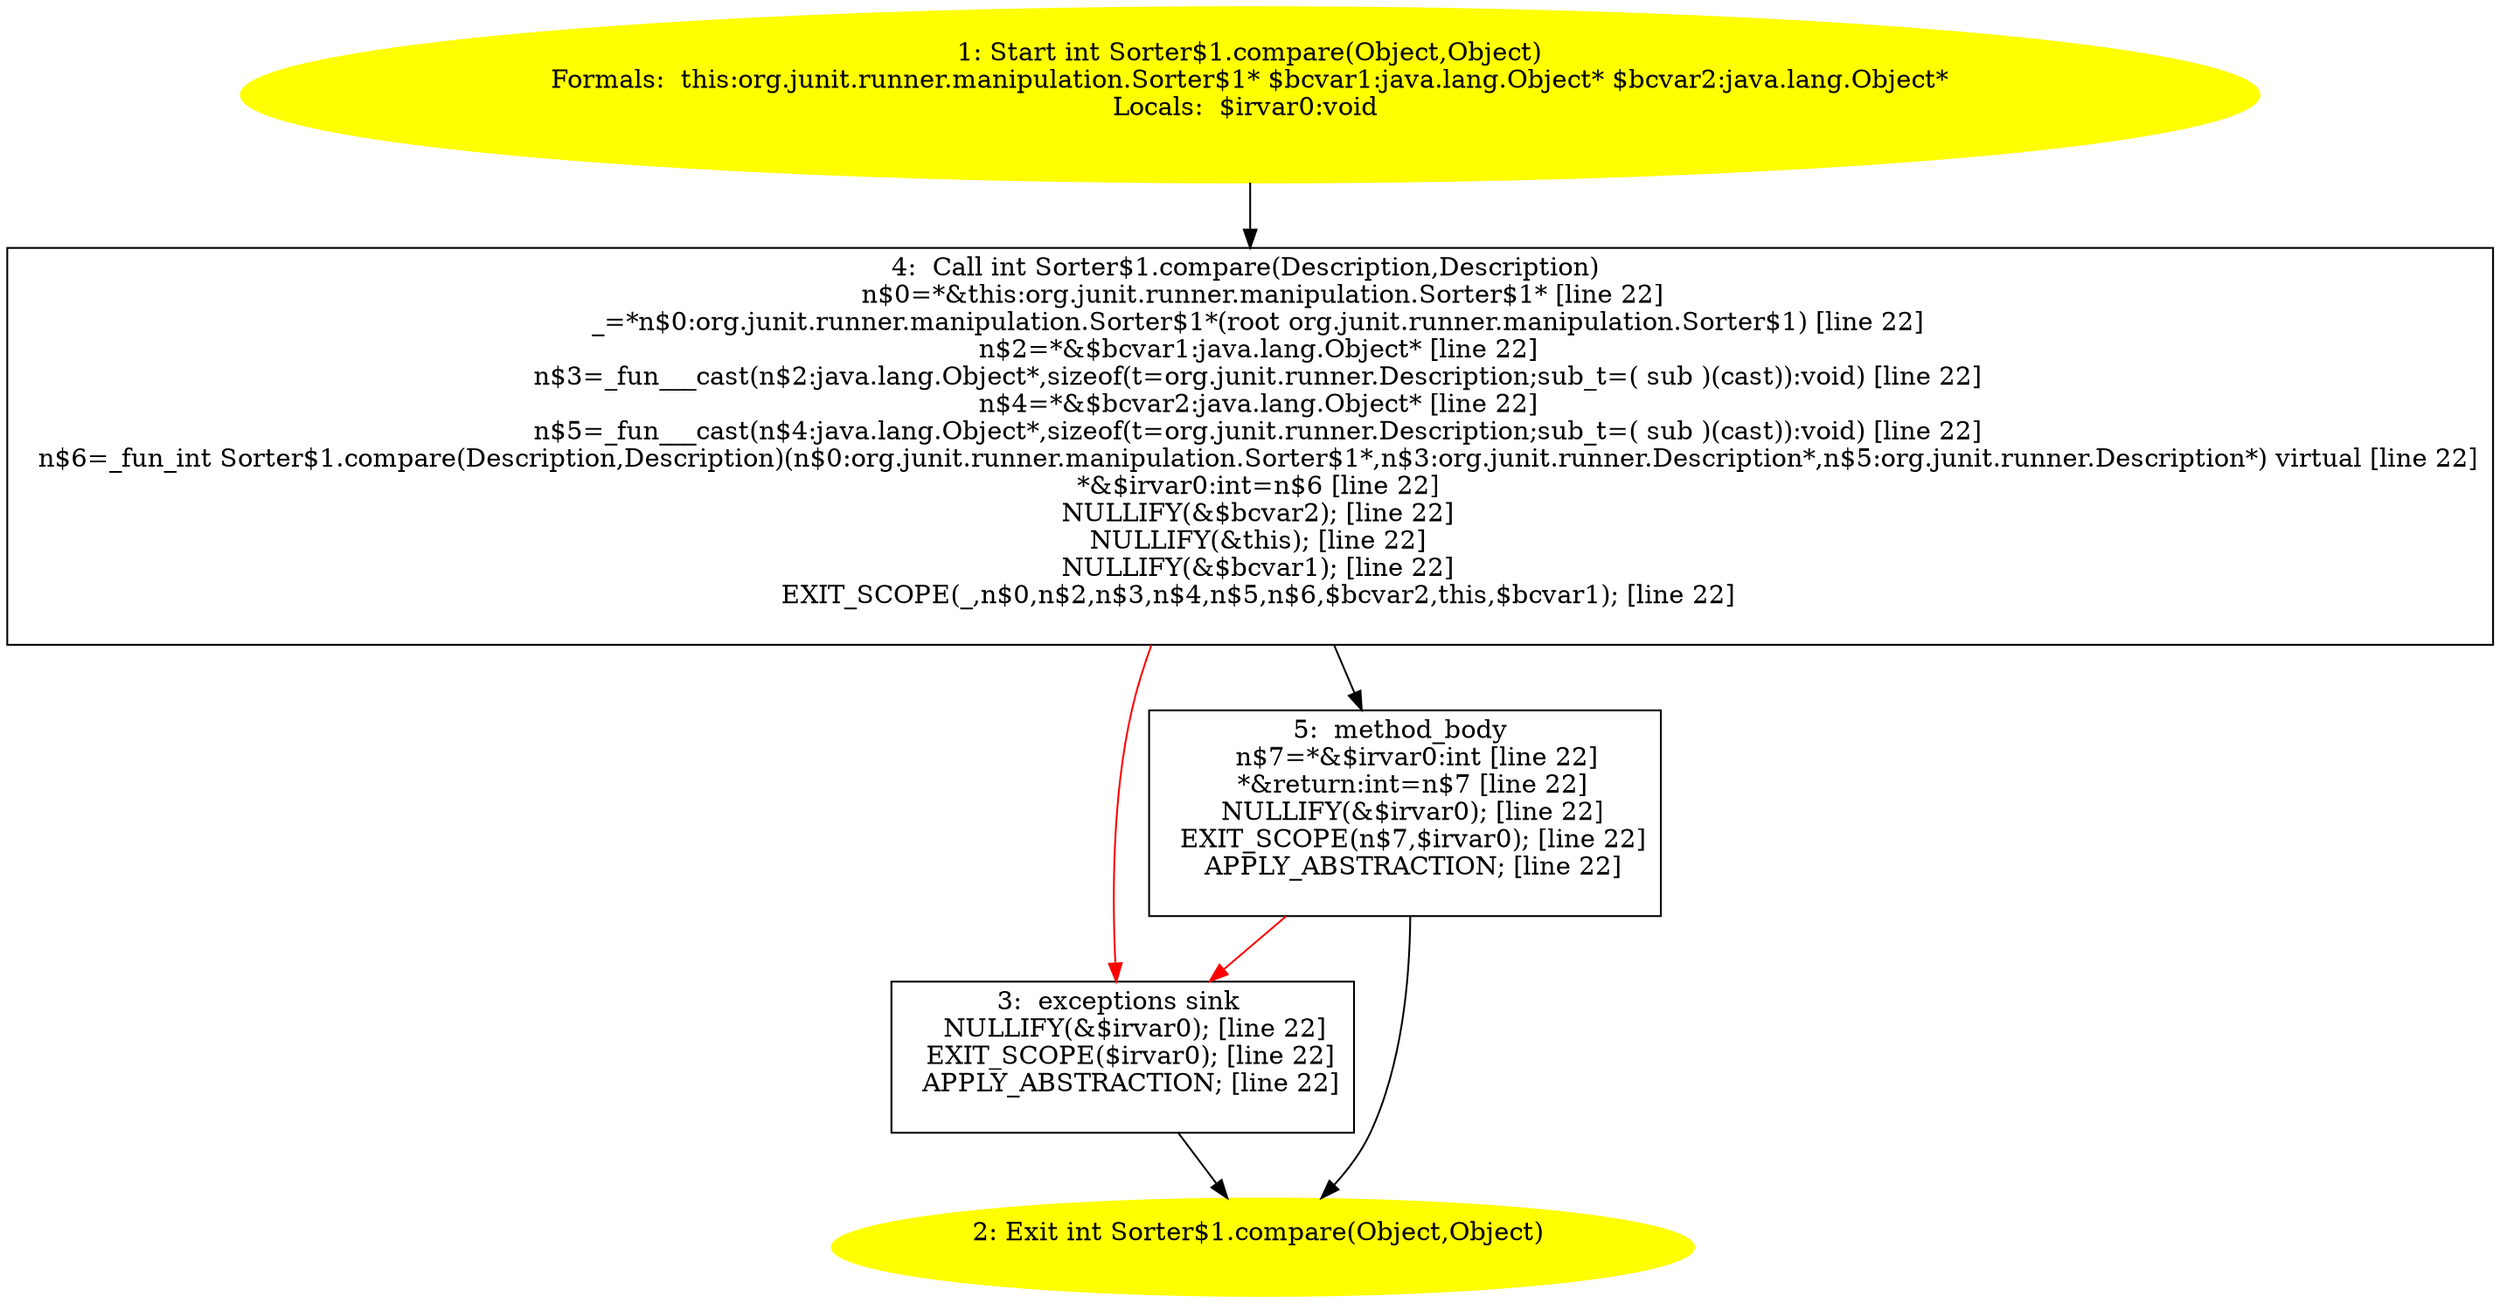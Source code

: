 /* @generated */
digraph cfg {
"org.junit.runner.manipulation.Sorter$1.compare(java.lang.Object,java.lang.Object):int.bd6900f030f8943500695d3e29dd015a_1" [label="1: Start int Sorter$1.compare(Object,Object)\nFormals:  this:org.junit.runner.manipulation.Sorter$1* $bcvar1:java.lang.Object* $bcvar2:java.lang.Object*\nLocals:  $irvar0:void \n  " color=yellow style=filled]
	

	 "org.junit.runner.manipulation.Sorter$1.compare(java.lang.Object,java.lang.Object):int.bd6900f030f8943500695d3e29dd015a_1" -> "org.junit.runner.manipulation.Sorter$1.compare(java.lang.Object,java.lang.Object):int.bd6900f030f8943500695d3e29dd015a_4" ;
"org.junit.runner.manipulation.Sorter$1.compare(java.lang.Object,java.lang.Object):int.bd6900f030f8943500695d3e29dd015a_2" [label="2: Exit int Sorter$1.compare(Object,Object) \n  " color=yellow style=filled]
	

"org.junit.runner.manipulation.Sorter$1.compare(java.lang.Object,java.lang.Object):int.bd6900f030f8943500695d3e29dd015a_3" [label="3:  exceptions sink \n   NULLIFY(&$irvar0); [line 22]\n  EXIT_SCOPE($irvar0); [line 22]\n  APPLY_ABSTRACTION; [line 22]\n " shape="box"]
	

	 "org.junit.runner.manipulation.Sorter$1.compare(java.lang.Object,java.lang.Object):int.bd6900f030f8943500695d3e29dd015a_3" -> "org.junit.runner.manipulation.Sorter$1.compare(java.lang.Object,java.lang.Object):int.bd6900f030f8943500695d3e29dd015a_2" ;
"org.junit.runner.manipulation.Sorter$1.compare(java.lang.Object,java.lang.Object):int.bd6900f030f8943500695d3e29dd015a_4" [label="4:  Call int Sorter$1.compare(Description,Description) \n   n$0=*&this:org.junit.runner.manipulation.Sorter$1* [line 22]\n  _=*n$0:org.junit.runner.manipulation.Sorter$1*(root org.junit.runner.manipulation.Sorter$1) [line 22]\n  n$2=*&$bcvar1:java.lang.Object* [line 22]\n  n$3=_fun___cast(n$2:java.lang.Object*,sizeof(t=org.junit.runner.Description;sub_t=( sub )(cast)):void) [line 22]\n  n$4=*&$bcvar2:java.lang.Object* [line 22]\n  n$5=_fun___cast(n$4:java.lang.Object*,sizeof(t=org.junit.runner.Description;sub_t=( sub )(cast)):void) [line 22]\n  n$6=_fun_int Sorter$1.compare(Description,Description)(n$0:org.junit.runner.manipulation.Sorter$1*,n$3:org.junit.runner.Description*,n$5:org.junit.runner.Description*) virtual [line 22]\n  *&$irvar0:int=n$6 [line 22]\n  NULLIFY(&$bcvar2); [line 22]\n  NULLIFY(&this); [line 22]\n  NULLIFY(&$bcvar1); [line 22]\n  EXIT_SCOPE(_,n$0,n$2,n$3,n$4,n$5,n$6,$bcvar2,this,$bcvar1); [line 22]\n " shape="box"]
	

	 "org.junit.runner.manipulation.Sorter$1.compare(java.lang.Object,java.lang.Object):int.bd6900f030f8943500695d3e29dd015a_4" -> "org.junit.runner.manipulation.Sorter$1.compare(java.lang.Object,java.lang.Object):int.bd6900f030f8943500695d3e29dd015a_5" ;
	 "org.junit.runner.manipulation.Sorter$1.compare(java.lang.Object,java.lang.Object):int.bd6900f030f8943500695d3e29dd015a_4" -> "org.junit.runner.manipulation.Sorter$1.compare(java.lang.Object,java.lang.Object):int.bd6900f030f8943500695d3e29dd015a_3" [color="red" ];
"org.junit.runner.manipulation.Sorter$1.compare(java.lang.Object,java.lang.Object):int.bd6900f030f8943500695d3e29dd015a_5" [label="5:  method_body \n   n$7=*&$irvar0:int [line 22]\n  *&return:int=n$7 [line 22]\n  NULLIFY(&$irvar0); [line 22]\n  EXIT_SCOPE(n$7,$irvar0); [line 22]\n  APPLY_ABSTRACTION; [line 22]\n " shape="box"]
	

	 "org.junit.runner.manipulation.Sorter$1.compare(java.lang.Object,java.lang.Object):int.bd6900f030f8943500695d3e29dd015a_5" -> "org.junit.runner.manipulation.Sorter$1.compare(java.lang.Object,java.lang.Object):int.bd6900f030f8943500695d3e29dd015a_2" ;
	 "org.junit.runner.manipulation.Sorter$1.compare(java.lang.Object,java.lang.Object):int.bd6900f030f8943500695d3e29dd015a_5" -> "org.junit.runner.manipulation.Sorter$1.compare(java.lang.Object,java.lang.Object):int.bd6900f030f8943500695d3e29dd015a_3" [color="red" ];
}
